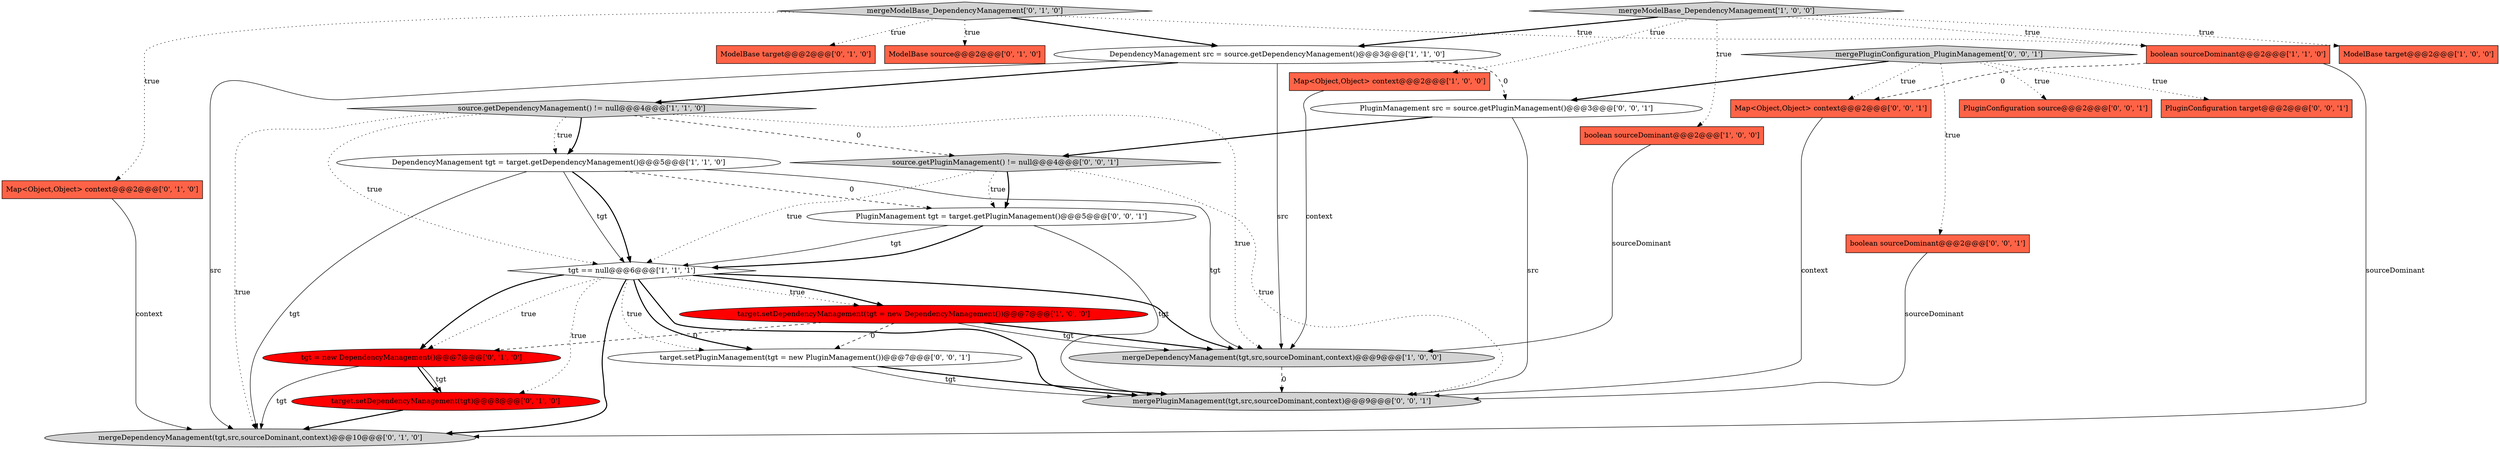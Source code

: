 digraph {
10 [style = filled, label = "tgt == null@@@6@@@['1', '1', '1']", fillcolor = white, shape = diamond image = "AAA0AAABBB1BBB"];
11 [style = filled, label = "target.setDependencyManagement(tgt)@@@8@@@['0', '1', '0']", fillcolor = red, shape = ellipse image = "AAA1AAABBB2BBB"];
18 [style = filled, label = "mergePluginManagement(tgt,src,sourceDominant,context)@@@9@@@['0', '0', '1']", fillcolor = lightgray, shape = ellipse image = "AAA0AAABBB3BBB"];
7 [style = filled, label = "source.getDependencyManagement() != null@@@4@@@['1', '1', '0']", fillcolor = lightgray, shape = diamond image = "AAA0AAABBB1BBB"];
26 [style = filled, label = "PluginManagement src = source.getPluginManagement()@@@3@@@['0', '0', '1']", fillcolor = white, shape = ellipse image = "AAA0AAABBB3BBB"];
17 [style = filled, label = "mergeModelBase_DependencyManagement['0', '1', '0']", fillcolor = lightgray, shape = diamond image = "AAA0AAABBB2BBB"];
12 [style = filled, label = "ModelBase target@@@2@@@['0', '1', '0']", fillcolor = tomato, shape = box image = "AAA0AAABBB2BBB"];
27 [style = filled, label = "Map<Object,Object> context@@@2@@@['0', '0', '1']", fillcolor = tomato, shape = box image = "AAA0AAABBB3BBB"];
24 [style = filled, label = "PluginManagement tgt = target.getPluginManagement()@@@5@@@['0', '0', '1']", fillcolor = white, shape = ellipse image = "AAA0AAABBB3BBB"];
2 [style = filled, label = "mergeDependencyManagement(tgt,src,sourceDominant,context)@@@9@@@['1', '0', '0']", fillcolor = lightgray, shape = ellipse image = "AAA0AAABBB1BBB"];
23 [style = filled, label = "source.getPluginManagement() != null@@@4@@@['0', '0', '1']", fillcolor = lightgray, shape = diamond image = "AAA0AAABBB3BBB"];
14 [style = filled, label = "ModelBase source@@@2@@@['0', '1', '0']", fillcolor = tomato, shape = box image = "AAA0AAABBB2BBB"];
21 [style = filled, label = "PluginConfiguration target@@@2@@@['0', '0', '1']", fillcolor = tomato, shape = box image = "AAA0AAABBB3BBB"];
9 [style = filled, label = "boolean sourceDominant@@@2@@@['1', '1', '0']", fillcolor = tomato, shape = box image = "AAA0AAABBB1BBB"];
6 [style = filled, label = "DependencyManagement src = source.getDependencyManagement()@@@3@@@['1', '1', '0']", fillcolor = white, shape = ellipse image = "AAA0AAABBB1BBB"];
19 [style = filled, label = "boolean sourceDominant@@@2@@@['0', '0', '1']", fillcolor = tomato, shape = box image = "AAA0AAABBB3BBB"];
25 [style = filled, label = "mergePluginConfiguration_PluginManagement['0', '0', '1']", fillcolor = lightgray, shape = diamond image = "AAA0AAABBB3BBB"];
13 [style = filled, label = "tgt = new DependencyManagement()@@@7@@@['0', '1', '0']", fillcolor = red, shape = ellipse image = "AAA1AAABBB2BBB"];
15 [style = filled, label = "Map<Object,Object> context@@@2@@@['0', '1', '0']", fillcolor = tomato, shape = box image = "AAA0AAABBB2BBB"];
16 [style = filled, label = "mergeDependencyManagement(tgt,src,sourceDominant,context)@@@10@@@['0', '1', '0']", fillcolor = lightgray, shape = ellipse image = "AAA0AAABBB2BBB"];
22 [style = filled, label = "PluginConfiguration source@@@2@@@['0', '0', '1']", fillcolor = tomato, shape = box image = "AAA0AAABBB3BBB"];
1 [style = filled, label = "Map<Object,Object> context@@@2@@@['1', '0', '0']", fillcolor = tomato, shape = box image = "AAA0AAABBB1BBB"];
3 [style = filled, label = "ModelBase target@@@2@@@['1', '0', '0']", fillcolor = tomato, shape = box image = "AAA0AAABBB1BBB"];
20 [style = filled, label = "target.setPluginManagement(tgt = new PluginManagement())@@@7@@@['0', '0', '1']", fillcolor = white, shape = ellipse image = "AAA0AAABBB3BBB"];
4 [style = filled, label = "boolean sourceDominant@@@2@@@['1', '0', '0']", fillcolor = tomato, shape = box image = "AAA0AAABBB1BBB"];
8 [style = filled, label = "mergeModelBase_DependencyManagement['1', '0', '0']", fillcolor = lightgray, shape = diamond image = "AAA0AAABBB1BBB"];
5 [style = filled, label = "target.setDependencyManagement(tgt = new DependencyManagement())@@@7@@@['1', '0', '0']", fillcolor = red, shape = ellipse image = "AAA1AAABBB1BBB"];
0 [style = filled, label = "DependencyManagement tgt = target.getDependencyManagement()@@@5@@@['1', '1', '0']", fillcolor = white, shape = ellipse image = "AAA0AAABBB1BBB"];
24->10 [style = bold, label=""];
5->13 [style = dashed, label="0"];
11->16 [style = bold, label=""];
1->2 [style = solid, label="context"];
10->18 [style = bold, label=""];
0->10 [style = solid, label="tgt"];
7->2 [style = dotted, label="true"];
10->20 [style = bold, label=""];
7->10 [style = dotted, label="true"];
7->23 [style = dashed, label="0"];
17->6 [style = bold, label=""];
17->14 [style = dotted, label="true"];
9->27 [style = dashed, label="0"];
4->2 [style = solid, label="sourceDominant"];
7->0 [style = bold, label=""];
8->6 [style = bold, label=""];
6->16 [style = solid, label="src"];
7->0 [style = dotted, label="true"];
10->5 [style = dotted, label="true"];
13->11 [style = bold, label=""];
8->4 [style = dotted, label="true"];
8->3 [style = dotted, label="true"];
13->16 [style = solid, label="tgt"];
5->20 [style = dashed, label="0"];
0->16 [style = solid, label="tgt"];
20->18 [style = bold, label=""];
19->18 [style = solid, label="sourceDominant"];
8->1 [style = dotted, label="true"];
5->2 [style = bold, label=""];
0->10 [style = bold, label=""];
23->24 [style = bold, label=""];
23->10 [style = dotted, label="true"];
0->2 [style = solid, label="tgt"];
17->15 [style = dotted, label="true"];
10->5 [style = bold, label=""];
23->18 [style = dotted, label="true"];
20->18 [style = solid, label="tgt"];
10->13 [style = bold, label=""];
10->16 [style = bold, label=""];
10->13 [style = dotted, label="true"];
10->11 [style = dotted, label="true"];
27->18 [style = solid, label="context"];
17->12 [style = dotted, label="true"];
10->20 [style = dotted, label="true"];
6->26 [style = dashed, label="0"];
26->23 [style = bold, label=""];
17->9 [style = dotted, label="true"];
25->26 [style = bold, label=""];
7->16 [style = dotted, label="true"];
24->18 [style = solid, label="tgt"];
9->16 [style = solid, label="sourceDominant"];
25->22 [style = dotted, label="true"];
24->10 [style = solid, label="tgt"];
15->16 [style = solid, label="context"];
0->24 [style = dashed, label="0"];
2->18 [style = dashed, label="0"];
10->2 [style = bold, label=""];
13->11 [style = solid, label="tgt"];
8->9 [style = dotted, label="true"];
6->7 [style = bold, label=""];
25->27 [style = dotted, label="true"];
25->19 [style = dotted, label="true"];
6->2 [style = solid, label="src"];
26->18 [style = solid, label="src"];
23->24 [style = dotted, label="true"];
25->21 [style = dotted, label="true"];
5->2 [style = solid, label="tgt"];
}
